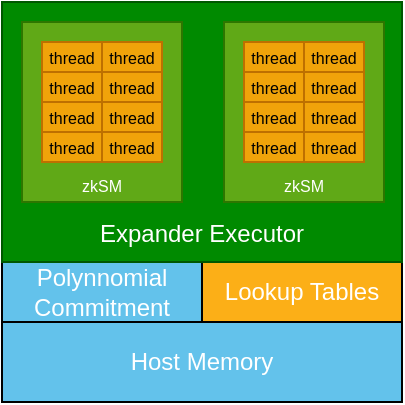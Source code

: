 <mxfile>
    <diagram name="Architecture Diagram" id="0">
        <mxGraphModel dx="683" dy="326" grid="1" gridSize="10" guides="1" tooltips="1" connect="1" arrows="1" fold="1" page="1" pageScale="1" pageWidth="200" pageHeight="200" math="0" shadow="0">
            <root>
                <mxCell id="0"/>
                <mxCell id="1" parent="0"/>
                <mxCell id="12" value="Host Memory" style="shape=rectangle;fillColor=#63C2EB;fontColor=#ffffff;strokeColor=black;rounded=0;whiteSpace=wrap;html=1;" parent="1" vertex="1">
                    <mxGeometry y="160" width="200" height="40" as="geometry"/>
                </mxCell>
                <mxCell id="17" value="Polynnomial Commitment" style="shape=rectangle;fillColor=#63C2EB;fontColor=#ffffff;strokeColor=black;rounded=0;whiteSpace=wrap;html=1;" parent="1" vertex="1">
                    <mxGeometry y="130" width="100" height="30" as="geometry"/>
                </mxCell>
                <mxCell id="14" value="Lookup Tables" style="shape=rectangle;fillColor=#FCAF17;fontColor=#ffffff;strokeColor=black;rounded=0;whiteSpace=wrap;html=1;" parent="1" vertex="1">
                    <mxGeometry x="100" y="130" width="100" height="30" as="geometry"/>
                </mxCell>
                <mxCell id="15" value="&lt;br&gt;&lt;br&gt;&lt;br&gt;&lt;br&gt;&lt;br&gt;&lt;br&gt;&lt;br&gt;Expander Executor" style="shape=rectangle;fillColor=#008a00;fontColor=#ffffff;strokeColor=#005700;rounded=0;whiteSpace=wrap;html=1;" parent="1" vertex="1">
                    <mxGeometry width="200" height="130" as="geometry"/>
                </mxCell>
                <mxCell id="18" value="&lt;font style=&quot;font-size: 8px;&quot;&gt;&lt;br&gt;&lt;br&gt;&lt;br&gt;&lt;br&gt;&lt;br&gt;zkSM&lt;/font&gt;" style="whiteSpace=wrap;html=1;fillColor=#60a917;fontColor=#ffffff;strokeColor=#2D7600;align=center;" parent="1" vertex="1">
                    <mxGeometry x="10" y="10" width="80" height="90" as="geometry"/>
                </mxCell>
                <mxCell id="20" value="thread" style="whiteSpace=wrap;html=1;fontSize=8;fillColor=#f0a30a;fontColor=#000000;strokeColor=#BD7000;" parent="1" vertex="1">
                    <mxGeometry x="20" y="20" width="30" height="15" as="geometry"/>
                </mxCell>
                <mxCell id="21" value="thread" style="whiteSpace=wrap;html=1;fontSize=8;fillColor=#f0a30a;fontColor=#000000;strokeColor=#BD7000;" parent="1" vertex="1">
                    <mxGeometry x="50" y="20" width="30" height="15" as="geometry"/>
                </mxCell>
                <mxCell id="24" value="thread" style="whiteSpace=wrap;html=1;fontSize=8;fillColor=#f0a30a;fontColor=#000000;strokeColor=#BD7000;" parent="1" vertex="1">
                    <mxGeometry x="20" y="35" width="30" height="15" as="geometry"/>
                </mxCell>
                <mxCell id="25" value="thread" style="whiteSpace=wrap;html=1;fontSize=8;fillColor=#f0a30a;fontColor=#000000;strokeColor=#BD7000;" parent="1" vertex="1">
                    <mxGeometry x="50" y="35" width="30" height="15" as="geometry"/>
                </mxCell>
                <mxCell id="26" value="thread" style="whiteSpace=wrap;html=1;fontSize=8;fillColor=#f0a30a;fontColor=#000000;strokeColor=#BD7000;" parent="1" vertex="1">
                    <mxGeometry x="20" y="50" width="30" height="15" as="geometry"/>
                </mxCell>
                <mxCell id="27" value="thread" style="whiteSpace=wrap;html=1;fontSize=8;fillColor=#f0a30a;fontColor=#000000;strokeColor=#BD7000;" parent="1" vertex="1">
                    <mxGeometry x="50" y="50" width="30" height="15" as="geometry"/>
                </mxCell>
                <mxCell id="28" value="thread" style="whiteSpace=wrap;html=1;fontSize=8;fillColor=#f0a30a;fontColor=#000000;strokeColor=#BD7000;" parent="1" vertex="1">
                    <mxGeometry x="20" y="65" width="30" height="15" as="geometry"/>
                </mxCell>
                <mxCell id="29" value="thread" style="whiteSpace=wrap;html=1;fontSize=8;fillColor=#f0a30a;fontColor=#000000;strokeColor=#BD7000;" parent="1" vertex="1">
                    <mxGeometry x="50" y="65" width="30" height="15" as="geometry"/>
                </mxCell>
                <mxCell id="30" value="&lt;font style=&quot;font-size: 8px;&quot;&gt;&lt;br&gt;&lt;br&gt;&lt;br&gt;&lt;br&gt;&lt;br&gt;zkSM&lt;/font&gt;" style="whiteSpace=wrap;html=1;fillColor=#60a917;fontColor=#ffffff;strokeColor=#2D7600;align=center;" parent="1" vertex="1">
                    <mxGeometry x="111" y="10" width="80" height="90" as="geometry"/>
                </mxCell>
                <mxCell id="31" value="thread" style="whiteSpace=wrap;html=1;fontSize=8;fillColor=#f0a30a;fontColor=#000000;strokeColor=#BD7000;" parent="1" vertex="1">
                    <mxGeometry x="121" y="20" width="30" height="15" as="geometry"/>
                </mxCell>
                <mxCell id="32" value="thread" style="whiteSpace=wrap;html=1;fontSize=8;fillColor=#f0a30a;fontColor=#000000;strokeColor=#BD7000;" parent="1" vertex="1">
                    <mxGeometry x="151" y="20" width="30" height="15" as="geometry"/>
                </mxCell>
                <mxCell id="33" value="thread" style="whiteSpace=wrap;html=1;fontSize=8;fillColor=#f0a30a;fontColor=#000000;strokeColor=#BD7000;" parent="1" vertex="1">
                    <mxGeometry x="121" y="35" width="30" height="15" as="geometry"/>
                </mxCell>
                <mxCell id="34" value="thread" style="whiteSpace=wrap;html=1;fontSize=8;fillColor=#f0a30a;fontColor=#000000;strokeColor=#BD7000;" parent="1" vertex="1">
                    <mxGeometry x="151" y="35" width="30" height="15" as="geometry"/>
                </mxCell>
                <mxCell id="35" value="thread" style="whiteSpace=wrap;html=1;fontSize=8;fillColor=#f0a30a;fontColor=#000000;strokeColor=#BD7000;" parent="1" vertex="1">
                    <mxGeometry x="121" y="50" width="30" height="15" as="geometry"/>
                </mxCell>
                <mxCell id="36" value="thread" style="whiteSpace=wrap;html=1;fontSize=8;fillColor=#f0a30a;fontColor=#000000;strokeColor=#BD7000;" parent="1" vertex="1">
                    <mxGeometry x="151" y="50" width="30" height="15" as="geometry"/>
                </mxCell>
                <mxCell id="37" value="thread" style="whiteSpace=wrap;html=1;fontSize=8;fillColor=#f0a30a;fontColor=#000000;strokeColor=#BD7000;" parent="1" vertex="1">
                    <mxGeometry x="121" y="65" width="30" height="15" as="geometry"/>
                </mxCell>
                <mxCell id="38" value="thread" style="whiteSpace=wrap;html=1;fontSize=8;fillColor=#f0a30a;fontColor=#000000;strokeColor=#BD7000;" parent="1" vertex="1">
                    <mxGeometry x="151" y="65" width="30" height="15" as="geometry"/>
                </mxCell>
            </root>
        </mxGraphModel>
    </diagram>
</mxfile>